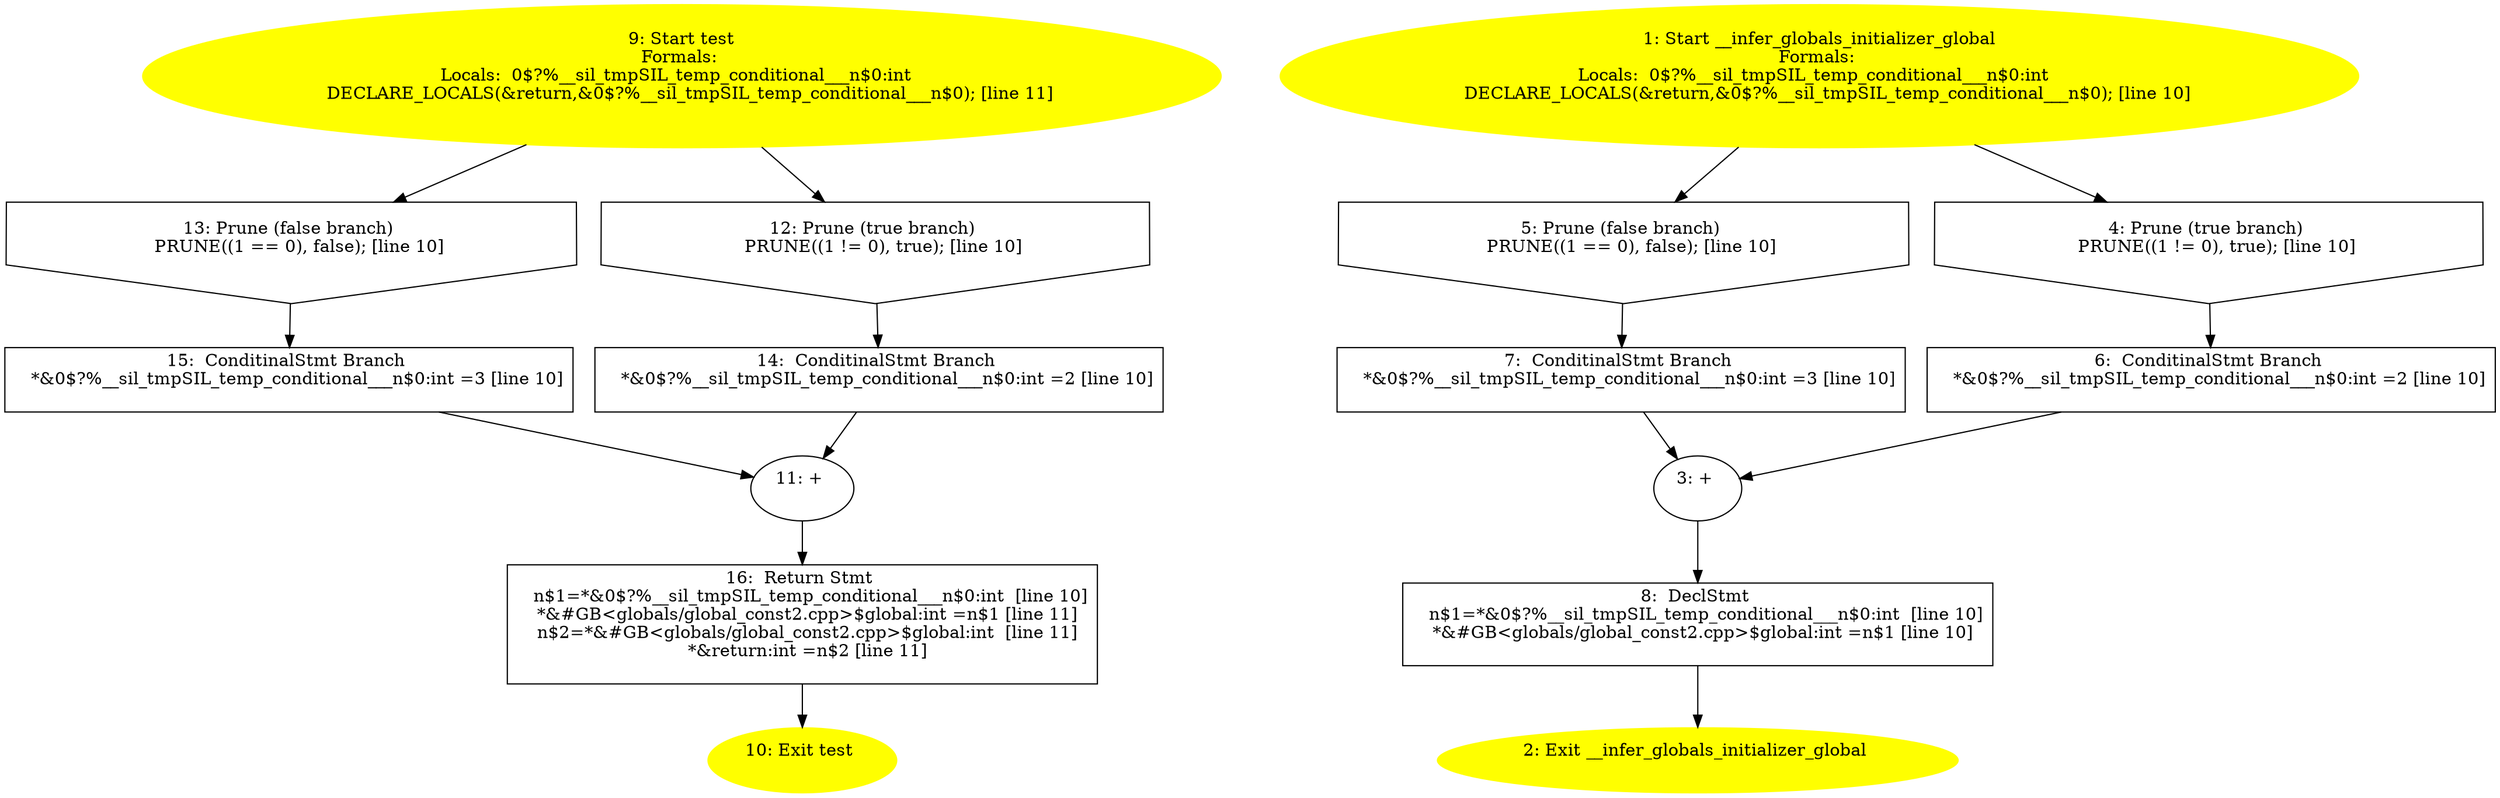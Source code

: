 /* @generated */
digraph iCFG {
16 [label="16:  Return Stmt \n   n$1=*&0$?%__sil_tmpSIL_temp_conditional___n$0:int  [line 10]\n  *&#GB<globals/global_const2.cpp>$global:int =n$1 [line 11]\n  n$2=*&#GB<globals/global_const2.cpp>$global:int  [line 11]\n  *&return:int =n$2 [line 11]\n " shape="box"]
	

	 16 -> 10 ;
15 [label="15:  ConditinalStmt Branch \n   *&0$?%__sil_tmpSIL_temp_conditional___n$0:int =3 [line 10]\n " shape="box"]
	

	 15 -> 11 ;
14 [label="14:  ConditinalStmt Branch \n   *&0$?%__sil_tmpSIL_temp_conditional___n$0:int =2 [line 10]\n " shape="box"]
	

	 14 -> 11 ;
13 [label="13: Prune (false branch) \n   PRUNE((1 == 0), false); [line 10]\n " shape="invhouse"]
	

	 13 -> 15 ;
12 [label="12: Prune (true branch) \n   PRUNE((1 != 0), true); [line 10]\n " shape="invhouse"]
	

	 12 -> 14 ;
11 [label="11: + \n  " ]
	

	 11 -> 16 ;
10 [label="10: Exit test \n  " color=yellow style=filled]
	

9 [label="9: Start test\nFormals: \nLocals:  0$?%__sil_tmpSIL_temp_conditional___n$0:int  \n   DECLARE_LOCALS(&return,&0$?%__sil_tmpSIL_temp_conditional___n$0); [line 11]\n " color=yellow style=filled]
	

	 9 -> 12 ;
	 9 -> 13 ;
8 [label="8:  DeclStmt \n   n$1=*&0$?%__sil_tmpSIL_temp_conditional___n$0:int  [line 10]\n  *&#GB<globals/global_const2.cpp>$global:int =n$1 [line 10]\n " shape="box"]
	

	 8 -> 2 ;
7 [label="7:  ConditinalStmt Branch \n   *&0$?%__sil_tmpSIL_temp_conditional___n$0:int =3 [line 10]\n " shape="box"]
	

	 7 -> 3 ;
6 [label="6:  ConditinalStmt Branch \n   *&0$?%__sil_tmpSIL_temp_conditional___n$0:int =2 [line 10]\n " shape="box"]
	

	 6 -> 3 ;
5 [label="5: Prune (false branch) \n   PRUNE((1 == 0), false); [line 10]\n " shape="invhouse"]
	

	 5 -> 7 ;
4 [label="4: Prune (true branch) \n   PRUNE((1 != 0), true); [line 10]\n " shape="invhouse"]
	

	 4 -> 6 ;
3 [label="3: + \n  " ]
	

	 3 -> 8 ;
2 [label="2: Exit __infer_globals_initializer_global \n  " color=yellow style=filled]
	

1 [label="1: Start __infer_globals_initializer_global\nFormals: \nLocals:  0$?%__sil_tmpSIL_temp_conditional___n$0:int  \n   DECLARE_LOCALS(&return,&0$?%__sil_tmpSIL_temp_conditional___n$0); [line 10]\n " color=yellow style=filled]
	

	 1 -> 4 ;
	 1 -> 5 ;
}
